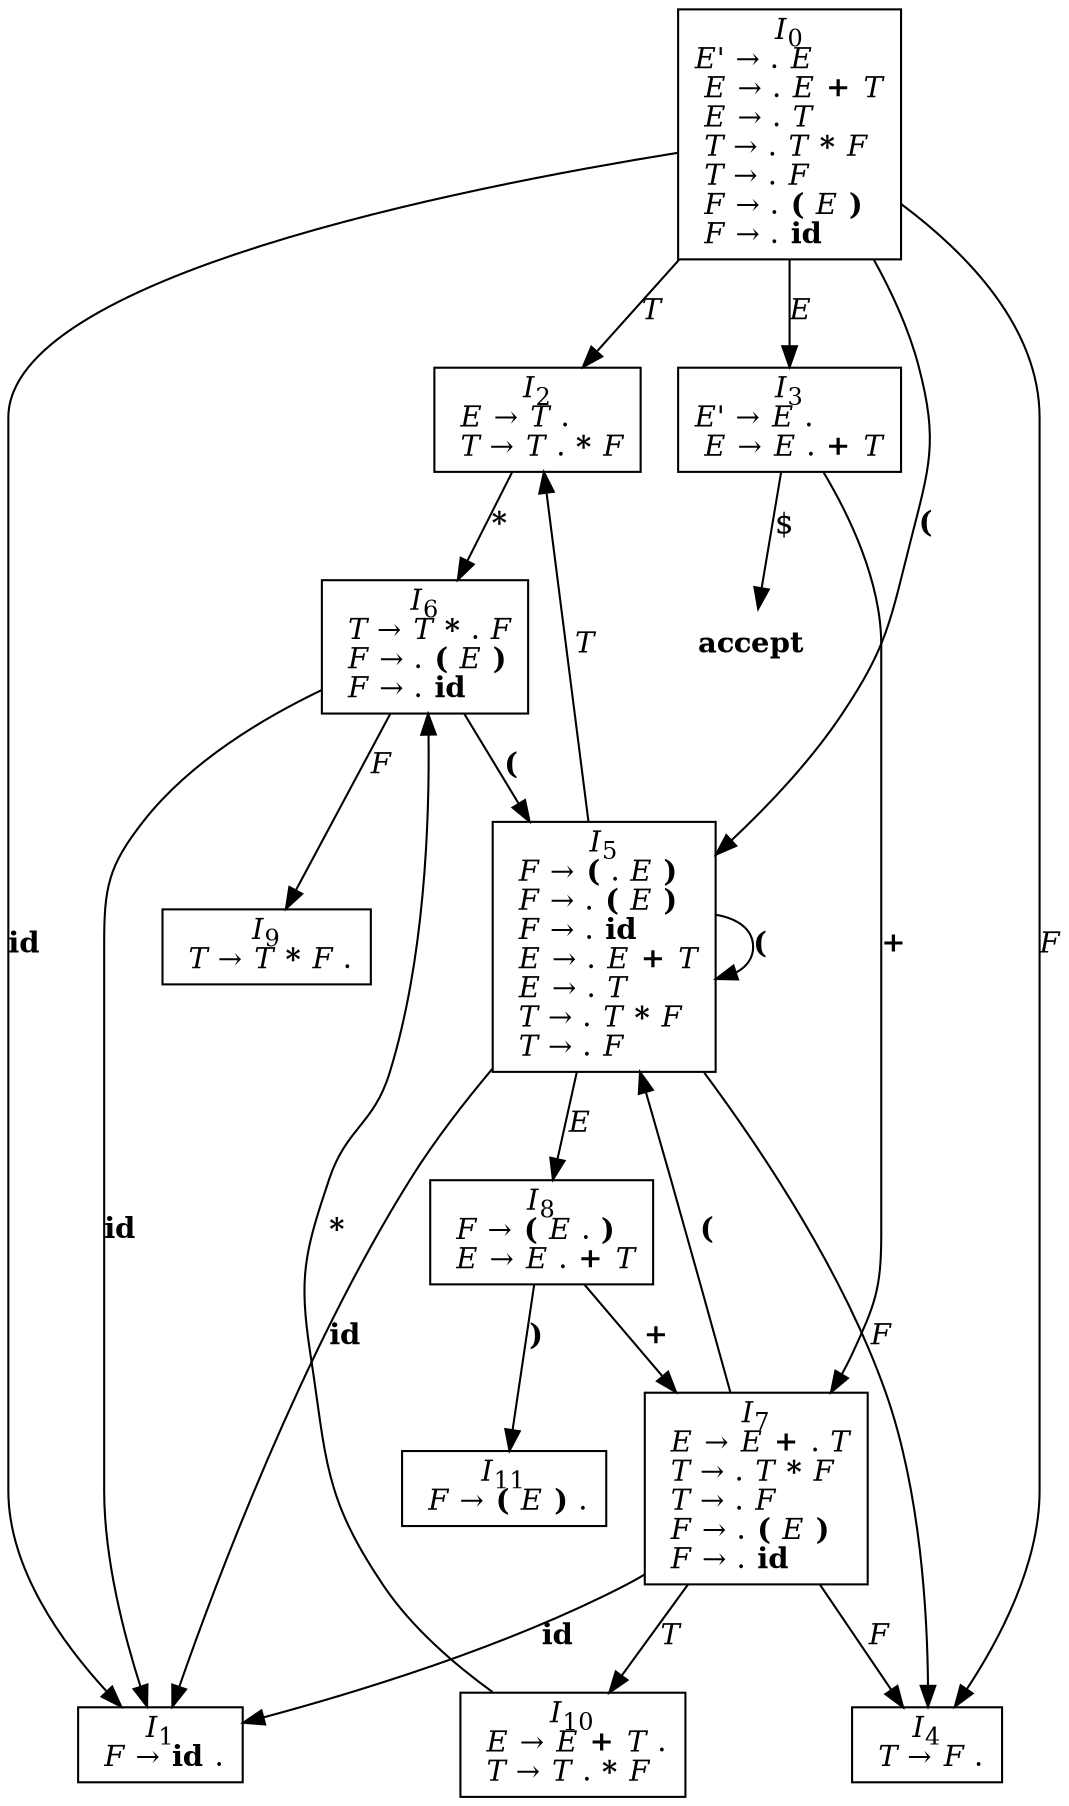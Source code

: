 digraph automaton {
	node [shape=record]
	I0 [label=<<I>I</I><SUB>0</SUB><BR/><I>E'</I> &#8594; . <I>E</I><BR ALIGN="LEFT"/><I> E</I> &#8594; . <I>E</I> <B>+</B> <I>T</I><BR ALIGN="LEFT"/><I> E</I> &#8594; . <I>T</I><BR ALIGN="LEFT"/><I> T</I> &#8594; . <I>T</I> <B>*</B> <I>F</I><BR ALIGN="LEFT"/><I> T</I> &#8594; . <I>F</I><BR ALIGN="LEFT"/><I> F</I> &#8594; . <B>(</B> <I>E</I> <B>)</B><BR ALIGN="LEFT"/><I> F</I> &#8594; . <B>id</B><BR ALIGN="LEFT"/>>]
	I1 [label=<<I>I</I><SUB>1</SUB><BR/><I> F</I> &#8594; <B>id</B> .<BR ALIGN="LEFT"/>>]
	I2 [label=<<I>I</I><SUB>2</SUB><BR/><I> E</I> &#8594; <I>T</I> .<BR ALIGN="LEFT"/><I> T</I> &#8594; <I>T</I> . <B>*</B> <I>F</I><BR ALIGN="LEFT"/>>]
	I3 [label=<<I>I</I><SUB>3</SUB><BR/><I>E'</I> &#8594; <I>E</I> .<BR ALIGN="LEFT"/><I> E</I> &#8594; <I>E</I> . <B>+</B> <I>T</I><BR ALIGN="LEFT"/>>]
	I4 [label=<<I>I</I><SUB>4</SUB><BR/><I> T</I> &#8594; <I>F</I> .<BR ALIGN="LEFT"/>>]
	I5 [label=<<I>I</I><SUB>5</SUB><BR/><I> F</I> &#8594; <B>(</B> . <I>E</I> <B>)</B><BR ALIGN="LEFT"/><I> F</I> &#8594; . <B>(</B> <I>E</I> <B>)</B><BR ALIGN="LEFT"/><I> F</I> &#8594; . <B>id</B><BR ALIGN="LEFT"/><I> E</I> &#8594; . <I>E</I> <B>+</B> <I>T</I><BR ALIGN="LEFT"/><I> E</I> &#8594; . <I>T</I><BR ALIGN="LEFT"/><I> T</I> &#8594; . <I>T</I> <B>*</B> <I>F</I><BR ALIGN="LEFT"/><I> T</I> &#8594; . <I>F</I><BR ALIGN="LEFT"/>>]
	I6 [label=<<I>I</I><SUB>6</SUB><BR/><I> T</I> &#8594; <I>T</I> <B>*</B> . <I>F</I><BR ALIGN="LEFT"/><I> F</I> &#8594; . <B>(</B> <I>E</I> <B>)</B><BR ALIGN="LEFT"/><I> F</I> &#8594; . <B>id</B><BR ALIGN="LEFT"/>>]
	I7 [label=<<I>I</I><SUB>7</SUB><BR/><I> E</I> &#8594; <I>E</I> <B>+</B> . <I>T</I><BR ALIGN="LEFT"/><I> T</I> &#8594; . <I>T</I> <B>*</B> <I>F</I><BR ALIGN="LEFT"/><I> T</I> &#8594; . <I>F</I><BR ALIGN="LEFT"/><I> F</I> &#8594; . <B>(</B> <I>E</I> <B>)</B><BR ALIGN="LEFT"/><I> F</I> &#8594; . <B>id</B><BR ALIGN="LEFT"/>>]
	I8 [label=<<I>I</I><SUB>8</SUB><BR/><I> F</I> &#8594; <B>(</B> <I>E</I> . <B>)</B><BR ALIGN="LEFT"/><I> E</I> &#8594; <I>E</I> . <B>+</B> <I>T</I><BR ALIGN="LEFT"/>>]
	I9 [label=<<I>I</I><SUB>9</SUB><BR/><I> T</I> &#8594; <I>T</I> <B>*</B> <I>F</I> .<BR ALIGN="LEFT"/>>]
	I10 [label=<<I>I</I><SUB>10</SUB><BR/><I> E</I> &#8594; <I>E</I> <B>+</B> <I>T</I> .<BR ALIGN="LEFT"/><I> T</I> &#8594; <I>T</I> . <B>*</B> <I>F</I><BR ALIGN="LEFT"/>>]
	I11 [label=<<I>I</I><SUB>11</SUB><BR/><I> F</I> &#8594; <B>(</B> <I>E</I> <B>)</B> .<BR ALIGN="LEFT"/>>]
	I0 -> I1 [label=<<B>id</B>>]
	I0 -> I5 [label=<<B>(</B>>]
	I0 -> I2 [label=<<I>T</I>>]
	I0 -> I3 [label=<<I>E</I>>]
	I0 -> I4 [label=<<I>F</I>>]
	I2 -> I6 [label=<<B>*</B>>]
	I3 -> I7 [label=<<B>+</B>>]
	acc [label=<<B>accept</B>> shape=none]
	I3 -> acc [label="$"]
	I5 -> I1 [label=<<B>id</B>>]
	I5 -> I5 [label=<<B>(</B>>]
	I5 -> I2 [label=<<I>T</I>>]
	I5 -> I8 [label=<<I>E</I>>]
	I5 -> I4 [label=<<I>F</I>>]
	I6 -> I1 [label=<<B>id</B>>]
	I6 -> I5 [label=<<B>(</B>>]
	I6 -> I9 [label=<<I>F</I>>]
	I7 -> I1 [label=<<B>id</B>>]
	I7 -> I5 [label=<<B>(</B>>]
	I7 -> I10 [label=<<I>T</I>>]
	I7 -> I4 [label=<<I>F</I>>]
	I8 -> I11 [label=<<B>)</B>>]
	I8 -> I7 [label=<<B>+</B>>]
	I10 -> I6 [label=<<B>*</B>>]
}
